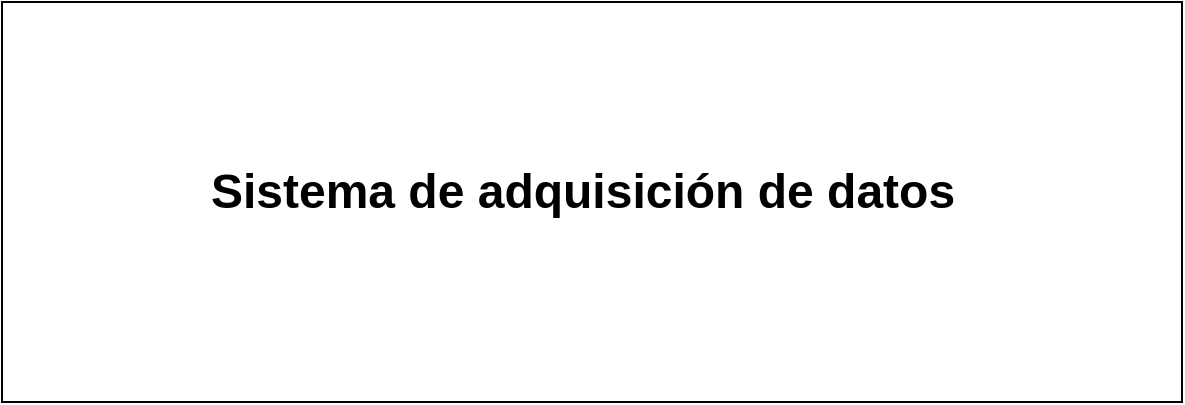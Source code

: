 <mxfile>
    <diagram id="edfPVx7Wu2mkCp3Albtc" name="Page-1">
        <mxGraphModel dx="1042" dy="757" grid="1" gridSize="10" guides="1" tooltips="1" connect="1" arrows="1" fold="1" page="1" pageScale="1" pageWidth="1100" pageHeight="850" math="0" shadow="0">
            <root>
                <mxCell id="0"/>
                <mxCell id="1" parent="0"/>
                <mxCell id="3" value="" style="whiteSpace=wrap;html=1;fontSize=24;" vertex="1" parent="1">
                    <mxGeometry x="260" y="330" width="590" height="200" as="geometry"/>
                </mxCell>
                <mxCell id="2" value="&lt;b style=&quot;font-size: 24px;&quot;&gt;Sistema de adquisición de datos&lt;/b&gt;" style="text;html=1;align=center;verticalAlign=middle;resizable=0;points=[];autosize=1;strokeColor=none;fillColor=none;" vertex="1" parent="1">
                    <mxGeometry x="350" y="405" width="400" height="40" as="geometry"/>
                </mxCell>
            </root>
        </mxGraphModel>
    </diagram>
</mxfile>
